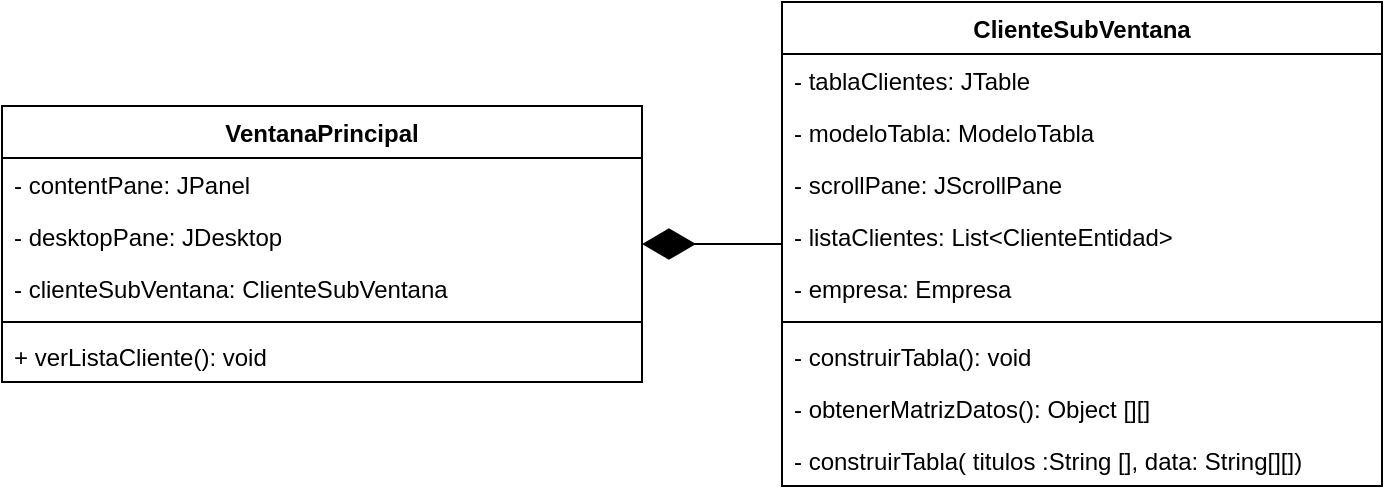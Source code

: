 <mxfile version="15.3.0" type="device"><diagram id="C5RBs43oDa-KdzZeNtuy" name="Page-1"><mxGraphModel dx="526" dy="321" grid="1" gridSize="10" guides="1" tooltips="1" connect="1" arrows="1" fold="1" page="1" pageScale="1" pageWidth="827" pageHeight="1169" math="0" shadow="0"><root><mxCell id="WIyWlLk6GJQsqaUBKTNV-0"/><mxCell id="WIyWlLk6GJQsqaUBKTNV-1" parent="WIyWlLk6GJQsqaUBKTNV-0"/><mxCell id="GySwQBZA0ww92adH-LKn-0" value="VentanaPrincipal" style="swimlane;fontStyle=1;align=center;verticalAlign=top;childLayout=stackLayout;horizontal=1;startSize=26;horizontalStack=0;resizeParent=1;resizeParentMax=0;resizeLast=0;collapsible=1;marginBottom=0;" parent="WIyWlLk6GJQsqaUBKTNV-1" vertex="1"><mxGeometry x="40" y="232" width="320" height="138" as="geometry"/></mxCell><mxCell id="GySwQBZA0ww92adH-LKn-1" value="- contentPane: JPanel" style="text;strokeColor=none;fillColor=none;align=left;verticalAlign=top;spacingLeft=4;spacingRight=4;overflow=hidden;rotatable=0;points=[[0,0.5],[1,0.5]];portConstraint=eastwest;" parent="GySwQBZA0ww92adH-LKn-0" vertex="1"><mxGeometry y="26" width="320" height="26" as="geometry"/></mxCell><mxCell id="GySwQBZA0ww92adH-LKn-4" value="- desktopPane: JDesktop" style="text;strokeColor=none;fillColor=none;align=left;verticalAlign=top;spacingLeft=4;spacingRight=4;overflow=hidden;rotatable=0;points=[[0,0.5],[1,0.5]];portConstraint=eastwest;" parent="GySwQBZA0ww92adH-LKn-0" vertex="1"><mxGeometry y="52" width="320" height="26" as="geometry"/></mxCell><mxCell id="GySwQBZA0ww92adH-LKn-5" value="- clienteSubVentana: ClienteSubVentana" style="text;strokeColor=none;fillColor=none;align=left;verticalAlign=top;spacingLeft=4;spacingRight=4;overflow=hidden;rotatable=0;points=[[0,0.5],[1,0.5]];portConstraint=eastwest;" parent="GySwQBZA0ww92adH-LKn-0" vertex="1"><mxGeometry y="78" width="320" height="26" as="geometry"/></mxCell><mxCell id="GySwQBZA0ww92adH-LKn-2" value="" style="line;strokeWidth=1;fillColor=none;align=left;verticalAlign=middle;spacingTop=-1;spacingLeft=3;spacingRight=3;rotatable=0;labelPosition=right;points=[];portConstraint=eastwest;" parent="GySwQBZA0ww92adH-LKn-0" vertex="1"><mxGeometry y="104" width="320" height="8" as="geometry"/></mxCell><mxCell id="GySwQBZA0ww92adH-LKn-3" value="+ verListaCliente(): void" style="text;strokeColor=none;fillColor=none;align=left;verticalAlign=top;spacingLeft=4;spacingRight=4;overflow=hidden;rotatable=0;points=[[0,0.5],[1,0.5]];portConstraint=eastwest;" parent="GySwQBZA0ww92adH-LKn-0" vertex="1"><mxGeometry y="112" width="320" height="26" as="geometry"/></mxCell><mxCell id="GySwQBZA0ww92adH-LKn-6" value="ClienteSubVentana" style="swimlane;fontStyle=1;align=center;verticalAlign=top;childLayout=stackLayout;horizontal=1;startSize=26;horizontalStack=0;resizeParent=1;resizeParentMax=0;resizeLast=0;collapsible=1;marginBottom=0;" parent="WIyWlLk6GJQsqaUBKTNV-1" vertex="1"><mxGeometry x="430" y="180" width="300" height="242" as="geometry"/></mxCell><mxCell id="GySwQBZA0ww92adH-LKn-9" value="- tablaClientes: JTable" style="text;strokeColor=none;fillColor=none;align=left;verticalAlign=top;spacingLeft=4;spacingRight=4;overflow=hidden;rotatable=0;points=[[0,0.5],[1,0.5]];portConstraint=eastwest;" parent="GySwQBZA0ww92adH-LKn-6" vertex="1"><mxGeometry y="26" width="300" height="26" as="geometry"/></mxCell><mxCell id="GySwQBZA0ww92adH-LKn-17" value="- modeloTabla: ModeloTabla" style="text;strokeColor=none;fillColor=none;align=left;verticalAlign=top;spacingLeft=4;spacingRight=4;overflow=hidden;rotatable=0;points=[[0,0.5],[1,0.5]];portConstraint=eastwest;" parent="GySwQBZA0ww92adH-LKn-6" vertex="1"><mxGeometry y="52" width="300" height="26" as="geometry"/></mxCell><mxCell id="GySwQBZA0ww92adH-LKn-18" value="- scrollPane: JScrollPane" style="text;strokeColor=none;fillColor=none;align=left;verticalAlign=top;spacingLeft=4;spacingRight=4;overflow=hidden;rotatable=0;points=[[0,0.5],[1,0.5]];portConstraint=eastwest;" parent="GySwQBZA0ww92adH-LKn-6" vertex="1"><mxGeometry y="78" width="300" height="26" as="geometry"/></mxCell><mxCell id="GySwQBZA0ww92adH-LKn-16" value="- listaClientes: List&lt;ClienteEntidad&gt;" style="text;strokeColor=none;fillColor=none;align=left;verticalAlign=top;spacingLeft=4;spacingRight=4;overflow=hidden;rotatable=0;points=[[0,0.5],[1,0.5]];portConstraint=eastwest;" parent="GySwQBZA0ww92adH-LKn-6" vertex="1"><mxGeometry y="104" width="300" height="26" as="geometry"/></mxCell><mxCell id="GySwQBZA0ww92adH-LKn-13" value="- empresa: Empresa" style="text;strokeColor=none;fillColor=none;align=left;verticalAlign=top;spacingLeft=4;spacingRight=4;overflow=hidden;rotatable=0;points=[[0,0.5],[1,0.5]];portConstraint=eastwest;" parent="GySwQBZA0ww92adH-LKn-6" vertex="1"><mxGeometry y="130" width="300" height="26" as="geometry"/></mxCell><mxCell id="GySwQBZA0ww92adH-LKn-10" value="" style="line;strokeWidth=1;fillColor=none;align=left;verticalAlign=middle;spacingTop=-1;spacingLeft=3;spacingRight=3;rotatable=0;labelPosition=right;points=[];portConstraint=eastwest;" parent="GySwQBZA0ww92adH-LKn-6" vertex="1"><mxGeometry y="156" width="300" height="8" as="geometry"/></mxCell><mxCell id="GySwQBZA0ww92adH-LKn-11" value="- construirTabla(): void" style="text;strokeColor=none;fillColor=none;align=left;verticalAlign=top;spacingLeft=4;spacingRight=4;overflow=hidden;rotatable=0;points=[[0,0.5],[1,0.5]];portConstraint=eastwest;" parent="GySwQBZA0ww92adH-LKn-6" vertex="1"><mxGeometry y="164" width="300" height="26" as="geometry"/></mxCell><mxCell id="GySwQBZA0ww92adH-LKn-12" value="- obtenerMatrizDatos(): Object [][]" style="text;strokeColor=none;fillColor=none;align=left;verticalAlign=top;spacingLeft=4;spacingRight=4;overflow=hidden;rotatable=0;points=[[0,0.5],[1,0.5]];portConstraint=eastwest;" parent="GySwQBZA0ww92adH-LKn-6" vertex="1"><mxGeometry y="190" width="300" height="26" as="geometry"/></mxCell><mxCell id="GySwQBZA0ww92adH-LKn-14" value="- construirTabla( titulos :String [], data: String[][])" style="text;strokeColor=none;fillColor=none;align=left;verticalAlign=top;spacingLeft=4;spacingRight=4;overflow=hidden;rotatable=0;points=[[0,0.5],[1,0.5]];portConstraint=eastwest;" parent="GySwQBZA0ww92adH-LKn-6" vertex="1"><mxGeometry y="216" width="300" height="26" as="geometry"/></mxCell><mxCell id="GySwQBZA0ww92adH-LKn-15" value="" style="endArrow=diamondThin;endFill=1;endSize=24;html=1;" parent="WIyWlLk6GJQsqaUBKTNV-1" source="GySwQBZA0ww92adH-LKn-6" target="GySwQBZA0ww92adH-LKn-0" edge="1"><mxGeometry width="160" relative="1" as="geometry"><mxPoint x="300" y="270" as="sourcePoint"/><mxPoint x="460" y="270" as="targetPoint"/></mxGeometry></mxCell></root></mxGraphModel></diagram></mxfile>